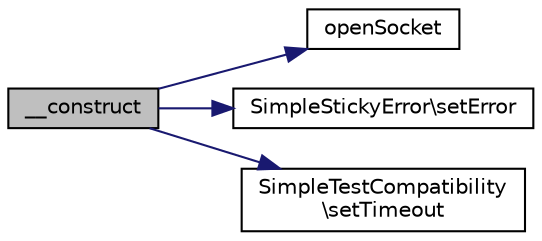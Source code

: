 digraph "__construct"
{
  edge [fontname="Helvetica",fontsize="10",labelfontname="Helvetica",labelfontsize="10"];
  node [fontname="Helvetica",fontsize="10",shape=record];
  rankdir="LR";
  Node1 [label="__construct",height=0.2,width=0.4,color="black", fillcolor="grey75", style="filled" fontcolor="black"];
  Node1 -> Node2 [color="midnightblue",fontsize="10",style="solid",fontname="Helvetica"];
  Node2 [label="openSocket",height=0.2,width=0.4,color="black", fillcolor="white", style="filled",URL="$class_simple_socket.html#a49c96b6a61a8d29a2ba4fb88ce57b33d"];
  Node1 -> Node3 [color="midnightblue",fontsize="10",style="solid",fontname="Helvetica"];
  Node3 [label="SimpleStickyError\\setError",height=0.2,width=0.4,color="black", fillcolor="white", style="filled",URL="$class_simple_sticky_error.html#a0bc8cac7e04a83c9ca87a99690ef1194"];
  Node1 -> Node4 [color="midnightblue",fontsize="10",style="solid",fontname="Helvetica"];
  Node4 [label="SimpleTestCompatibility\l\\setTimeout",height=0.2,width=0.4,color="black", fillcolor="white", style="filled",URL="$class_simple_test_compatibility.html#a7b35047f2d5c7d6f3e7ad2314f380a3e"];
}
